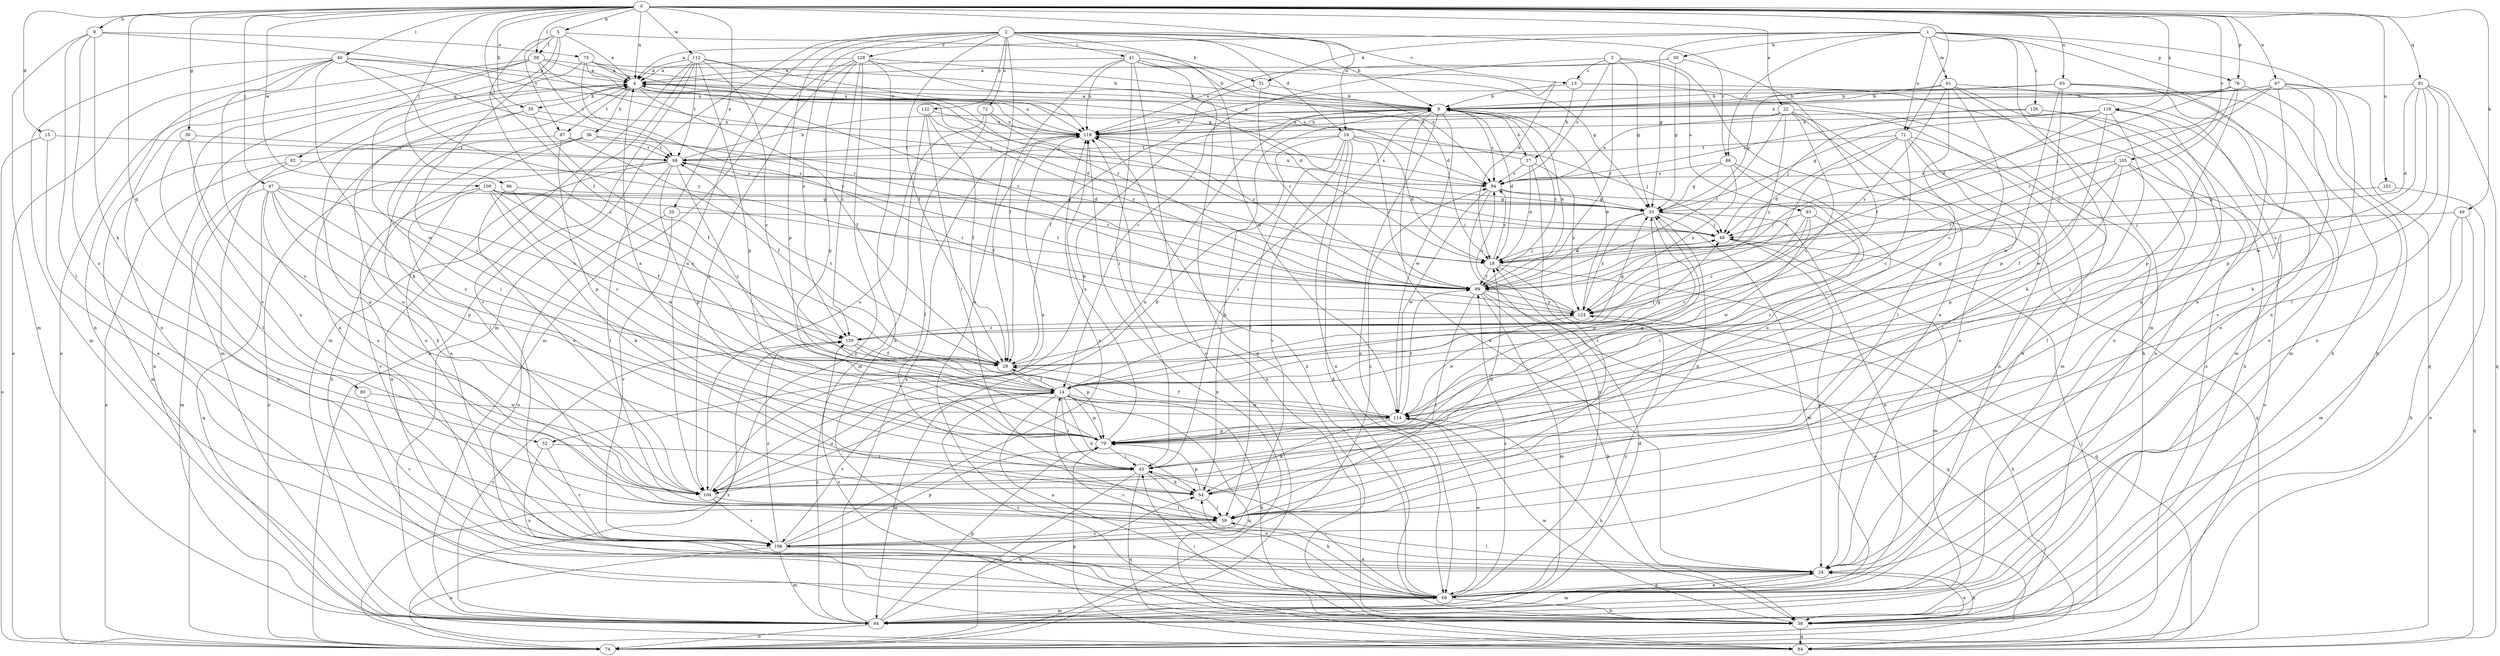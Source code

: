 strict digraph  {
0;
1;
2;
3;
4;
5;
8;
9;
13;
14;
15;
16;
18;
20;
22;
24;
29;
30;
33;
35;
36;
37;
38;
40;
41;
43;
47;
48;
49;
50;
51;
52;
54;
58;
59;
61;
64;
65;
67;
69;
71;
72;
73;
74;
76;
79;
80;
81;
82;
84;
86;
89;
93;
94;
96;
97;
99;
102;
104;
105;
108;
109;
112;
114;
118;
119;
122;
124;
126;
128;
129;
0 -> 4  [label=a];
0 -> 5  [label=b];
0 -> 8  [label=b];
0 -> 15  [label=d];
0 -> 16  [label=d];
0 -> 20  [label=e];
0 -> 22  [label=e];
0 -> 29  [label=f];
0 -> 30  [label=g];
0 -> 35  [label=h];
0 -> 40  [label=i];
0 -> 47  [label=j];
0 -> 49  [label=k];
0 -> 58  [label=l];
0 -> 65  [label=n];
0 -> 67  [label=n];
0 -> 71  [label=o];
0 -> 76  [label=p];
0 -> 80  [label=q];
0 -> 81  [label=q];
0 -> 96  [label=t];
0 -> 102  [label=u];
0 -> 105  [label=v];
0 -> 109  [label=w];
0 -> 112  [label=w];
0 -> 118  [label=x];
1 -> 4  [label=a];
1 -> 24  [label=e];
1 -> 33  [label=g];
1 -> 50  [label=k];
1 -> 51  [label=k];
1 -> 61  [label=m];
1 -> 64  [label=m];
1 -> 69  [label=n];
1 -> 71  [label=o];
1 -> 76  [label=p];
1 -> 86  [label=r];
1 -> 126  [label=z];
2 -> 9  [label=b];
2 -> 13  [label=c];
2 -> 16  [label=d];
2 -> 18  [label=d];
2 -> 24  [label=e];
2 -> 29  [label=f];
2 -> 41  [label=i];
2 -> 64  [label=m];
2 -> 72  [label=o];
2 -> 79  [label=p];
2 -> 86  [label=r];
2 -> 104  [label=u];
2 -> 114  [label=w];
2 -> 122  [label=y];
2 -> 128  [label=z];
2 -> 129  [label=z];
3 -> 13  [label=c];
3 -> 14  [label=c];
3 -> 24  [label=e];
3 -> 33  [label=g];
3 -> 89  [label=r];
3 -> 93  [label=s];
3 -> 94  [label=s];
4 -> 9  [label=b];
4 -> 18  [label=d];
4 -> 29  [label=f];
4 -> 35  [label=h];
4 -> 36  [label=h];
4 -> 64  [label=m];
4 -> 89  [label=r];
4 -> 97  [label=t];
5 -> 4  [label=a];
5 -> 14  [label=c];
5 -> 43  [label=i];
5 -> 51  [label=k];
5 -> 58  [label=l];
5 -> 82  [label=q];
5 -> 97  [label=t];
8 -> 33  [label=g];
8 -> 52  [label=k];
8 -> 59  [label=l];
8 -> 64  [label=m];
8 -> 73  [label=o];
8 -> 104  [label=u];
9 -> 4  [label=a];
9 -> 18  [label=d];
9 -> 24  [label=e];
9 -> 37  [label=h];
9 -> 43  [label=i];
9 -> 52  [label=k];
9 -> 69  [label=n];
9 -> 89  [label=r];
9 -> 94  [label=s];
9 -> 104  [label=u];
9 -> 114  [label=w];
9 -> 119  [label=x];
13 -> 9  [label=b];
13 -> 37  [label=h];
13 -> 38  [label=h];
13 -> 74  [label=o];
14 -> 29  [label=f];
14 -> 33  [label=g];
14 -> 38  [label=h];
14 -> 43  [label=i];
14 -> 54  [label=k];
14 -> 64  [label=m];
14 -> 69  [label=n];
14 -> 79  [label=p];
14 -> 84  [label=q];
14 -> 104  [label=u];
14 -> 108  [label=v];
14 -> 114  [label=w];
15 -> 24  [label=e];
15 -> 74  [label=o];
15 -> 99  [label=t];
16 -> 18  [label=d];
16 -> 38  [label=h];
16 -> 48  [label=j];
16 -> 54  [label=k];
16 -> 59  [label=l];
16 -> 69  [label=n];
16 -> 89  [label=r];
16 -> 99  [label=t];
16 -> 108  [label=v];
18 -> 48  [label=j];
18 -> 74  [label=o];
18 -> 84  [label=q];
18 -> 89  [label=r];
18 -> 94  [label=s];
20 -> 48  [label=j];
20 -> 69  [label=n];
20 -> 108  [label=v];
22 -> 14  [label=c];
22 -> 24  [label=e];
22 -> 59  [label=l];
22 -> 64  [label=m];
22 -> 89  [label=r];
22 -> 94  [label=s];
22 -> 119  [label=x];
22 -> 124  [label=y];
24 -> 4  [label=a];
24 -> 38  [label=h];
24 -> 59  [label=l];
24 -> 64  [label=m];
24 -> 69  [label=n];
29 -> 14  [label=c];
29 -> 48  [label=j];
29 -> 99  [label=t];
30 -> 59  [label=l];
30 -> 99  [label=t];
30 -> 104  [label=u];
33 -> 48  [label=j];
33 -> 64  [label=m];
33 -> 69  [label=n];
33 -> 79  [label=p];
33 -> 89  [label=r];
33 -> 124  [label=y];
35 -> 29  [label=f];
35 -> 43  [label=i];
35 -> 104  [label=u];
35 -> 119  [label=x];
36 -> 18  [label=d];
36 -> 24  [label=e];
36 -> 38  [label=h];
36 -> 59  [label=l];
36 -> 99  [label=t];
37 -> 4  [label=a];
37 -> 18  [label=d];
37 -> 59  [label=l];
37 -> 94  [label=s];
37 -> 124  [label=y];
38 -> 14  [label=c];
38 -> 24  [label=e];
38 -> 43  [label=i];
38 -> 84  [label=q];
38 -> 114  [label=w];
38 -> 119  [label=x];
38 -> 129  [label=z];
40 -> 4  [label=a];
40 -> 54  [label=k];
40 -> 64  [label=m];
40 -> 69  [label=n];
40 -> 74  [label=o];
40 -> 89  [label=r];
40 -> 104  [label=u];
40 -> 119  [label=x];
40 -> 124  [label=y];
41 -> 4  [label=a];
41 -> 18  [label=d];
41 -> 29  [label=f];
41 -> 33  [label=g];
41 -> 43  [label=i];
41 -> 74  [label=o];
41 -> 84  [label=q];
41 -> 94  [label=s];
41 -> 119  [label=x];
43 -> 54  [label=k];
43 -> 69  [label=n];
43 -> 74  [label=o];
43 -> 84  [label=q];
43 -> 104  [label=u];
47 -> 14  [label=c];
47 -> 33  [label=g];
47 -> 54  [label=k];
47 -> 64  [label=m];
47 -> 79  [label=p];
47 -> 84  [label=q];
47 -> 104  [label=u];
47 -> 129  [label=z];
48 -> 18  [label=d];
48 -> 24  [label=e];
48 -> 64  [label=m];
49 -> 38  [label=h];
49 -> 48  [label=j];
49 -> 64  [label=m];
49 -> 84  [label=q];
50 -> 4  [label=a];
50 -> 29  [label=f];
50 -> 33  [label=g];
50 -> 119  [label=x];
51 -> 9  [label=b];
51 -> 29  [label=f];
51 -> 89  [label=r];
52 -> 43  [label=i];
52 -> 69  [label=n];
52 -> 108  [label=v];
54 -> 18  [label=d];
54 -> 59  [label=l];
54 -> 79  [label=p];
58 -> 4  [label=a];
58 -> 48  [label=j];
58 -> 69  [label=n];
58 -> 74  [label=o];
58 -> 99  [label=t];
58 -> 108  [label=v];
58 -> 119  [label=x];
59 -> 4  [label=a];
59 -> 33  [label=g];
59 -> 108  [label=v];
61 -> 9  [label=b];
61 -> 14  [label=c];
61 -> 33  [label=g];
61 -> 54  [label=k];
61 -> 64  [label=m];
61 -> 69  [label=n];
61 -> 79  [label=p];
61 -> 124  [label=y];
64 -> 18  [label=d];
64 -> 54  [label=k];
64 -> 74  [label=o];
64 -> 79  [label=p];
64 -> 119  [label=x];
64 -> 129  [label=z];
65 -> 9  [label=b];
65 -> 24  [label=e];
65 -> 38  [label=h];
65 -> 64  [label=m];
65 -> 79  [label=p];
65 -> 114  [label=w];
65 -> 119  [label=x];
67 -> 9  [label=b];
67 -> 38  [label=h];
67 -> 48  [label=j];
67 -> 79  [label=p];
67 -> 84  [label=q];
67 -> 89  [label=r];
67 -> 108  [label=v];
67 -> 119  [label=x];
69 -> 14  [label=c];
69 -> 24  [label=e];
69 -> 38  [label=h];
69 -> 43  [label=i];
69 -> 54  [label=k];
69 -> 64  [label=m];
69 -> 89  [label=r];
69 -> 114  [label=w];
69 -> 119  [label=x];
69 -> 124  [label=y];
71 -> 14  [label=c];
71 -> 18  [label=d];
71 -> 24  [label=e];
71 -> 59  [label=l];
71 -> 69  [label=n];
71 -> 99  [label=t];
71 -> 124  [label=y];
72 -> 59  [label=l];
72 -> 89  [label=r];
72 -> 104  [label=u];
72 -> 119  [label=x];
73 -> 4  [label=a];
73 -> 9  [label=b];
73 -> 48  [label=j];
73 -> 114  [label=w];
73 -> 119  [label=x];
73 -> 124  [label=y];
74 -> 4  [label=a];
74 -> 48  [label=j];
74 -> 119  [label=x];
76 -> 9  [label=b];
76 -> 18  [label=d];
76 -> 69  [label=n];
76 -> 79  [label=p];
76 -> 124  [label=y];
79 -> 4  [label=a];
79 -> 33  [label=g];
79 -> 43  [label=i];
79 -> 119  [label=x];
80 -> 108  [label=v];
80 -> 114  [label=w];
81 -> 9  [label=b];
81 -> 14  [label=c];
81 -> 18  [label=d];
81 -> 54  [label=k];
81 -> 59  [label=l];
81 -> 84  [label=q];
81 -> 114  [label=w];
82 -> 69  [label=n];
82 -> 74  [label=o];
82 -> 94  [label=s];
84 -> 79  [label=p];
84 -> 129  [label=z];
86 -> 33  [label=g];
86 -> 43  [label=i];
86 -> 94  [label=s];
86 -> 104  [label=u];
86 -> 124  [label=y];
89 -> 9  [label=b];
89 -> 38  [label=h];
89 -> 59  [label=l];
89 -> 64  [label=m];
89 -> 84  [label=q];
89 -> 124  [label=y];
93 -> 14  [label=c];
93 -> 43  [label=i];
93 -> 48  [label=j];
93 -> 114  [label=w];
93 -> 129  [label=z];
94 -> 33  [label=g];
94 -> 69  [label=n];
94 -> 84  [label=q];
94 -> 114  [label=w];
94 -> 119  [label=x];
96 -> 33  [label=g];
96 -> 104  [label=u];
96 -> 114  [label=w];
97 -> 29  [label=f];
97 -> 64  [label=m];
97 -> 79  [label=p];
97 -> 99  [label=t];
99 -> 9  [label=b];
99 -> 14  [label=c];
99 -> 59  [label=l];
99 -> 69  [label=n];
99 -> 74  [label=o];
99 -> 79  [label=p];
99 -> 89  [label=r];
99 -> 94  [label=s];
102 -> 33  [label=g];
102 -> 74  [label=o];
104 -> 9  [label=b];
104 -> 59  [label=l];
104 -> 108  [label=v];
104 -> 119  [label=x];
105 -> 29  [label=f];
105 -> 59  [label=l];
105 -> 74  [label=o];
105 -> 79  [label=p];
105 -> 89  [label=r];
105 -> 94  [label=s];
108 -> 24  [label=e];
108 -> 64  [label=m];
108 -> 74  [label=o];
108 -> 79  [label=p];
108 -> 94  [label=s];
108 -> 119  [label=x];
108 -> 129  [label=z];
109 -> 14  [label=c];
109 -> 29  [label=f];
109 -> 33  [label=g];
109 -> 54  [label=k];
109 -> 89  [label=r];
109 -> 104  [label=u];
109 -> 108  [label=v];
109 -> 129  [label=z];
112 -> 4  [label=a];
112 -> 14  [label=c];
112 -> 18  [label=d];
112 -> 64  [label=m];
112 -> 74  [label=o];
112 -> 79  [label=p];
112 -> 89  [label=r];
112 -> 99  [label=t];
112 -> 108  [label=v];
114 -> 29  [label=f];
114 -> 38  [label=h];
114 -> 54  [label=k];
114 -> 79  [label=p];
114 -> 89  [label=r];
118 -> 24  [label=e];
118 -> 33  [label=g];
118 -> 43  [label=i];
118 -> 89  [label=r];
118 -> 94  [label=s];
118 -> 104  [label=u];
118 -> 114  [label=w];
118 -> 119  [label=x];
119 -> 4  [label=a];
119 -> 29  [label=f];
119 -> 94  [label=s];
119 -> 99  [label=t];
122 -> 29  [label=f];
122 -> 43  [label=i];
122 -> 64  [label=m];
122 -> 89  [label=r];
122 -> 119  [label=x];
124 -> 9  [label=b];
124 -> 38  [label=h];
124 -> 94  [label=s];
124 -> 99  [label=t];
124 -> 114  [label=w];
124 -> 129  [label=z];
126 -> 38  [label=h];
126 -> 48  [label=j];
126 -> 69  [label=n];
126 -> 119  [label=x];
128 -> 4  [label=a];
128 -> 9  [label=b];
128 -> 38  [label=h];
128 -> 64  [label=m];
128 -> 74  [label=o];
128 -> 79  [label=p];
128 -> 94  [label=s];
128 -> 104  [label=u];
128 -> 129  [label=z];
129 -> 29  [label=f];
129 -> 33  [label=g];
129 -> 79  [label=p];
}
